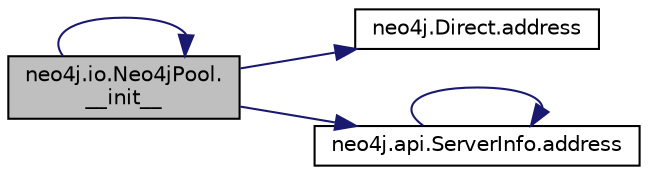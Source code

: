 digraph "neo4j.io.Neo4jPool.__init__"
{
 // LATEX_PDF_SIZE
  edge [fontname="Helvetica",fontsize="10",labelfontname="Helvetica",labelfontsize="10"];
  node [fontname="Helvetica",fontsize="10",shape=record];
  rankdir="LR";
  Node1 [label="neo4j.io.Neo4jPool.\l__init__",height=0.2,width=0.4,color="black", fillcolor="grey75", style="filled", fontcolor="black",tooltip=" "];
  Node1 -> Node1 [color="midnightblue",fontsize="10",style="solid",fontname="Helvetica"];
  Node1 -> Node2 [color="midnightblue",fontsize="10",style="solid",fontname="Helvetica"];
  Node2 [label="neo4j.Direct.address",height=0.2,width=0.4,color="black", fillcolor="white", style="filled",URL="$d6/d43/classneo4j_1_1_direct.html#a6dc79bb9b652945bf8470712f5ac8474",tooltip=" "];
  Node1 -> Node3 [color="midnightblue",fontsize="10",style="solid",fontname="Helvetica"];
  Node3 [label="neo4j.api.ServerInfo.address",height=0.2,width=0.4,color="black", fillcolor="white", style="filled",URL="$d8/dcb/classneo4j_1_1api_1_1_server_info.html#a05b0cf23fb03be339783906fa4990b94",tooltip=" "];
  Node3 -> Node3 [color="midnightblue",fontsize="10",style="solid",fontname="Helvetica"];
}
